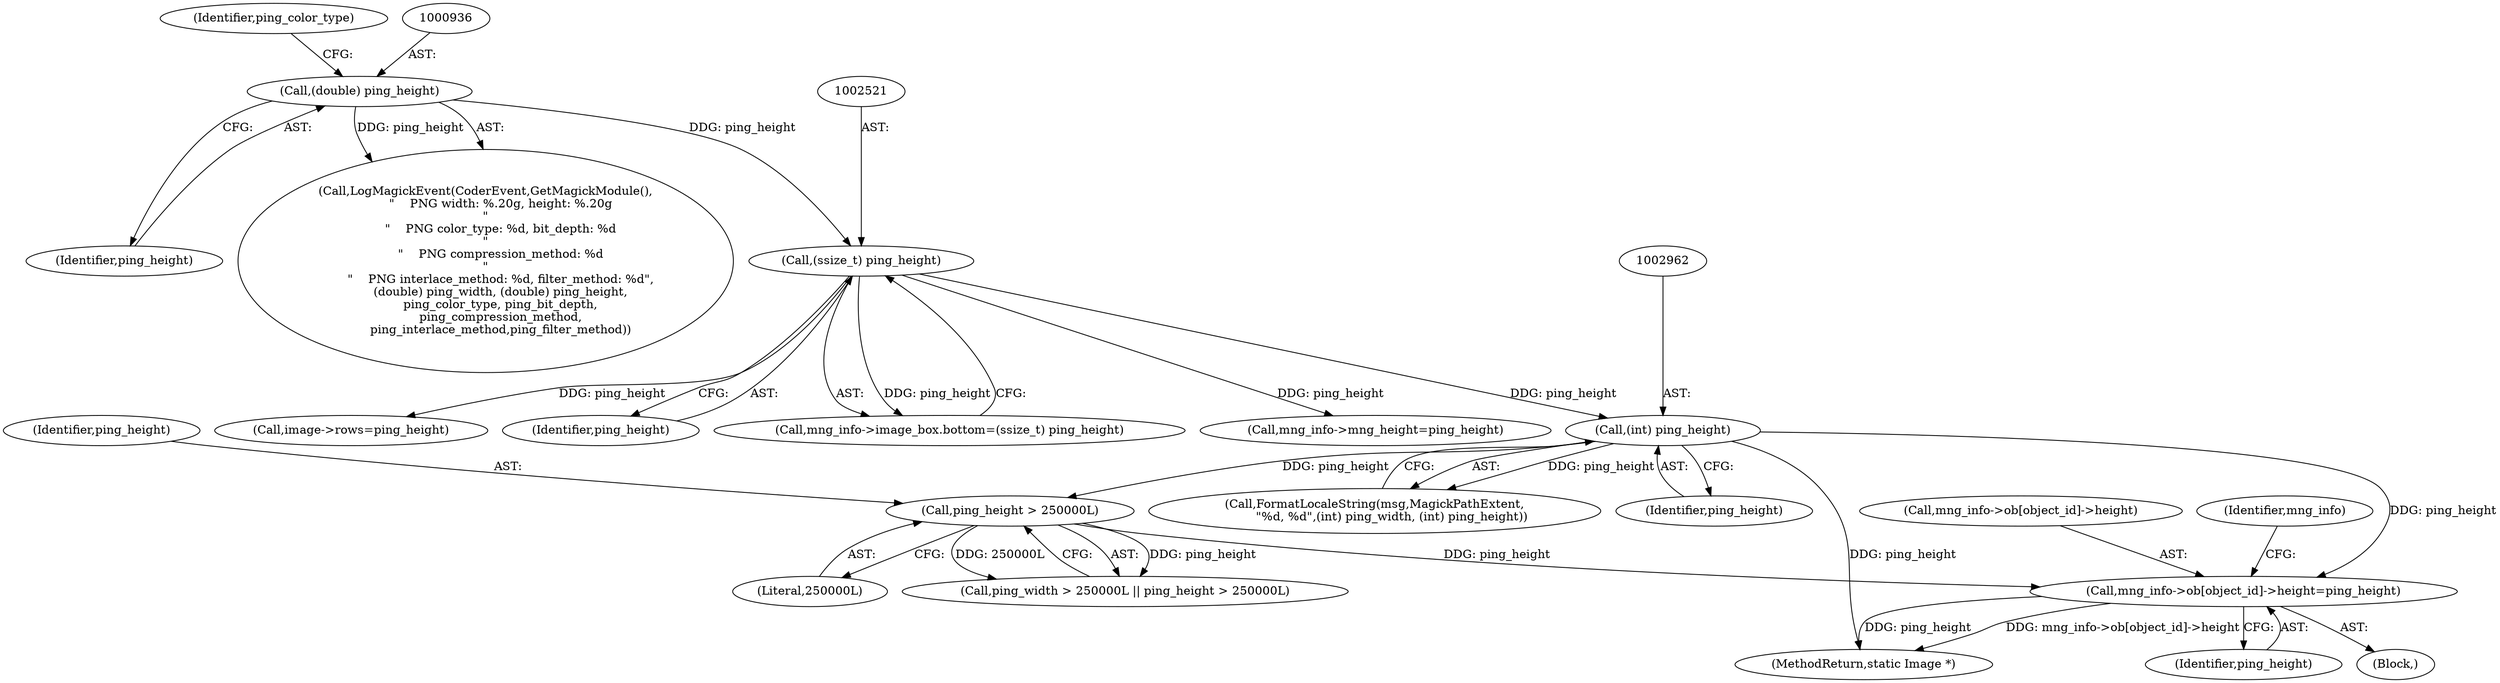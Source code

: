digraph "0_ImageMagick_8ca35831e91c3db8c6d281d09b605001003bec08@array" {
"1004896" [label="(Call,mng_info->ob[object_id]->height=ping_height)"];
"1004881" [label="(Call,ping_height > 250000L)"];
"1002961" [label="(Call,(int) ping_height)"];
"1002520" [label="(Call,(ssize_t) ping_height)"];
"1000935" [label="(Call,(double) ping_height)"];
"1004897" [label="(Call,mng_info->ob[object_id]->height)"];
"1000935" [label="(Call,(double) ping_height)"];
"1005492" [label="(MethodReturn,static Image *)"];
"1002535" [label="(Call,mng_info->mng_height=ping_height)"];
"1004904" [label="(Identifier,ping_height)"];
"1004883" [label="(Literal,250000L)"];
"1000928" [label="(Call,LogMagickEvent(CoderEvent,GetMagickModule(),\n        \"    PNG width: %.20g, height: %.20g\n\"\n        \"    PNG color_type: %d, bit_depth: %d\n\"\n        \"    PNG compression_method: %d\n\"\n        \"    PNG interlace_method: %d, filter_method: %d\",\n        (double) ping_width, (double) ping_height,\n        ping_color_type, ping_bit_depth,\n        ping_compression_method,\n        ping_interlace_method,ping_filter_method))"];
"1004877" [label="(Call,ping_width > 250000L || ping_height > 250000L)"];
"1004881" [label="(Call,ping_height > 250000L)"];
"1004896" [label="(Call,mng_info->ob[object_id]->height=ping_height)"];
"1002520" [label="(Call,(ssize_t) ping_height)"];
"1004882" [label="(Identifier,ping_height)"];
"1004909" [label="(Identifier,mng_info)"];
"1002579" [label="(Call,image->rows=ping_height)"];
"1002522" [label="(Identifier,ping_height)"];
"1000937" [label="(Identifier,ping_height)"];
"1002514" [label="(Call,mng_info->image_box.bottom=(ssize_t) ping_height)"];
"1002954" [label="(Call,FormatLocaleString(msg,MagickPathExtent,\n         \"%d, %d\",(int) ping_width, (int) ping_height))"];
"1004804" [label="(Block,)"];
"1002961" [label="(Call,(int) ping_height)"];
"1000938" [label="(Identifier,ping_color_type)"];
"1002963" [label="(Identifier,ping_height)"];
"1004896" -> "1004804"  [label="AST: "];
"1004896" -> "1004904"  [label="CFG: "];
"1004897" -> "1004896"  [label="AST: "];
"1004904" -> "1004896"  [label="AST: "];
"1004909" -> "1004896"  [label="CFG: "];
"1004896" -> "1005492"  [label="DDG: ping_height"];
"1004896" -> "1005492"  [label="DDG: mng_info->ob[object_id]->height"];
"1004881" -> "1004896"  [label="DDG: ping_height"];
"1002961" -> "1004896"  [label="DDG: ping_height"];
"1004881" -> "1004877"  [label="AST: "];
"1004881" -> "1004883"  [label="CFG: "];
"1004882" -> "1004881"  [label="AST: "];
"1004883" -> "1004881"  [label="AST: "];
"1004877" -> "1004881"  [label="CFG: "];
"1004881" -> "1004877"  [label="DDG: ping_height"];
"1004881" -> "1004877"  [label="DDG: 250000L"];
"1002961" -> "1004881"  [label="DDG: ping_height"];
"1002961" -> "1002954"  [label="AST: "];
"1002961" -> "1002963"  [label="CFG: "];
"1002962" -> "1002961"  [label="AST: "];
"1002963" -> "1002961"  [label="AST: "];
"1002954" -> "1002961"  [label="CFG: "];
"1002961" -> "1005492"  [label="DDG: ping_height"];
"1002961" -> "1002954"  [label="DDG: ping_height"];
"1002520" -> "1002961"  [label="DDG: ping_height"];
"1002520" -> "1002514"  [label="AST: "];
"1002520" -> "1002522"  [label="CFG: "];
"1002521" -> "1002520"  [label="AST: "];
"1002522" -> "1002520"  [label="AST: "];
"1002514" -> "1002520"  [label="CFG: "];
"1002520" -> "1002514"  [label="DDG: ping_height"];
"1000935" -> "1002520"  [label="DDG: ping_height"];
"1002520" -> "1002535"  [label="DDG: ping_height"];
"1002520" -> "1002579"  [label="DDG: ping_height"];
"1000935" -> "1000928"  [label="AST: "];
"1000935" -> "1000937"  [label="CFG: "];
"1000936" -> "1000935"  [label="AST: "];
"1000937" -> "1000935"  [label="AST: "];
"1000938" -> "1000935"  [label="CFG: "];
"1000935" -> "1000928"  [label="DDG: ping_height"];
}

